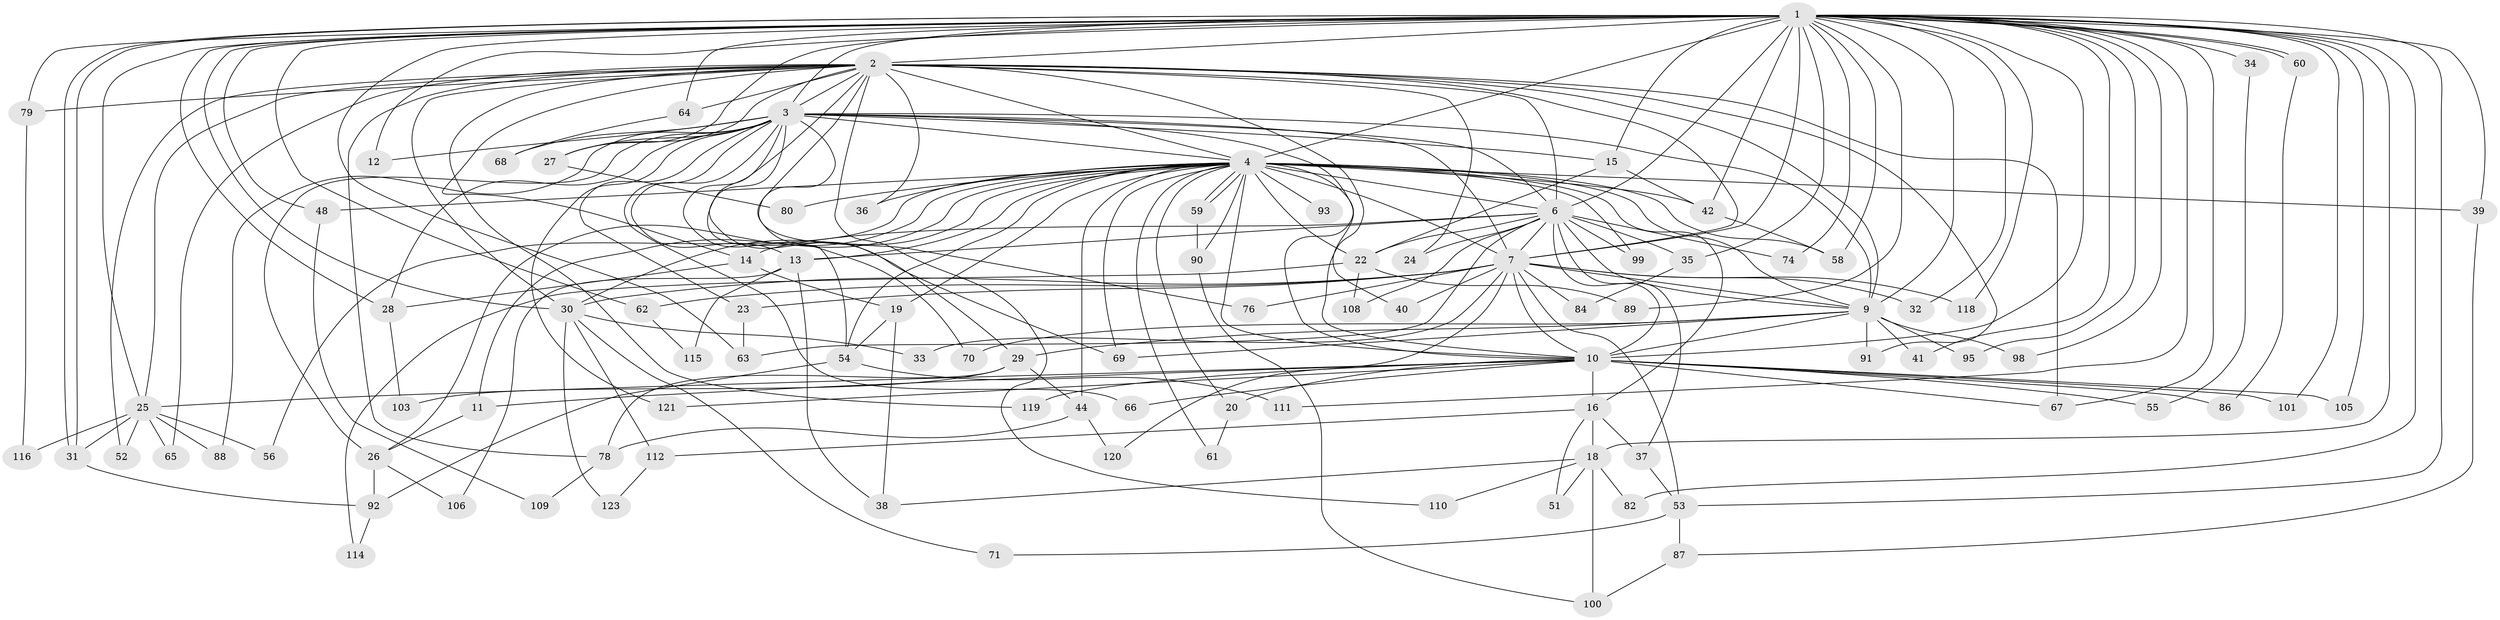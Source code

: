 // original degree distribution, {33: 0.008130081300813009, 27: 0.008130081300813009, 21: 0.008130081300813009, 29: 0.008130081300813009, 20: 0.024390243902439025, 15: 0.008130081300813009, 17: 0.008130081300813009, 22: 0.008130081300813009, 3: 0.23577235772357724, 2: 0.4959349593495935, 4: 0.11382113821138211, 6: 0.008130081300813009, 7: 0.016260162601626018, 5: 0.04065040650406504, 8: 0.008130081300813009}
// Generated by graph-tools (version 1.1) at 2025/11/02/27/25 16:11:02]
// undirected, 96 vertices, 222 edges
graph export_dot {
graph [start="1"]
  node [color=gray90,style=filled];
  1 [super="+5"];
  2 [super="+102"];
  3 [super="+21"];
  4 [super="+8"];
  6 [super="+49"];
  7 [super="+57"];
  9 [super="+17"];
  10 [super="+85"];
  11;
  12;
  13 [super="+94"];
  14;
  15;
  16;
  18 [super="+104"];
  19;
  20;
  22 [super="+47"];
  23;
  24;
  25 [super="+50"];
  26 [super="+81"];
  27 [super="+73"];
  28 [super="+43"];
  29 [super="+75"];
  30 [super="+45"];
  31 [super="+46"];
  32;
  33;
  34;
  35;
  36;
  37 [super="+72"];
  38;
  39;
  40;
  41;
  42 [super="+122"];
  44;
  48;
  51;
  52;
  53;
  54;
  55;
  56;
  58 [super="+107"];
  59;
  60;
  61;
  62;
  63 [super="+97"];
  64;
  65;
  66;
  67 [super="+77"];
  68;
  69 [super="+113"];
  70;
  71;
  74;
  76;
  78 [super="+83"];
  79;
  80;
  82;
  84;
  86;
  87;
  88;
  89;
  90 [super="+117"];
  91;
  92 [super="+96"];
  93;
  95;
  98;
  99;
  100;
  101;
  103;
  105;
  106;
  108;
  109;
  110;
  111;
  112;
  114;
  115;
  116;
  118;
  119;
  120;
  121;
  123;
  1 -- 2 [weight=2];
  1 -- 3 [weight=2];
  1 -- 4 [weight=4];
  1 -- 6 [weight=2];
  1 -- 7 [weight=2];
  1 -- 9 [weight=2];
  1 -- 10 [weight=2];
  1 -- 12;
  1 -- 15;
  1 -- 18;
  1 -- 28;
  1 -- 31;
  1 -- 31;
  1 -- 32;
  1 -- 34 [weight=2];
  1 -- 35;
  1 -- 41;
  1 -- 48;
  1 -- 60;
  1 -- 60;
  1 -- 62;
  1 -- 64;
  1 -- 67;
  1 -- 74;
  1 -- 95;
  1 -- 101;
  1 -- 111;
  1 -- 118;
  1 -- 79;
  1 -- 82;
  1 -- 89;
  1 -- 27;
  1 -- 98;
  1 -- 39;
  1 -- 105;
  1 -- 53;
  1 -- 63;
  1 -- 25;
  1 -- 30;
  1 -- 58;
  1 -- 42;
  2 -- 3;
  2 -- 4 [weight=2];
  2 -- 6;
  2 -- 7;
  2 -- 9;
  2 -- 10;
  2 -- 14;
  2 -- 24;
  2 -- 25;
  2 -- 27;
  2 -- 29 [weight=2];
  2 -- 30;
  2 -- 36;
  2 -- 52;
  2 -- 64;
  2 -- 65;
  2 -- 78;
  2 -- 79;
  2 -- 91;
  2 -- 110;
  2 -- 119;
  2 -- 54;
  2 -- 67;
  3 -- 4 [weight=2];
  3 -- 6;
  3 -- 7;
  3 -- 9 [weight=2];
  3 -- 10;
  3 -- 12;
  3 -- 15;
  3 -- 23;
  3 -- 28;
  3 -- 66;
  3 -- 69;
  3 -- 70;
  3 -- 76;
  3 -- 88;
  3 -- 121;
  3 -- 68;
  3 -- 27;
  3 -- 13;
  3 -- 26;
  4 -- 6 [weight=2];
  4 -- 7 [weight=2];
  4 -- 9 [weight=2];
  4 -- 10 [weight=2];
  4 -- 16;
  4 -- 19;
  4 -- 20;
  4 -- 26;
  4 -- 30;
  4 -- 36;
  4 -- 39;
  4 -- 40;
  4 -- 42;
  4 -- 44;
  4 -- 54;
  4 -- 56;
  4 -- 58;
  4 -- 59;
  4 -- 59;
  4 -- 69;
  4 -- 80;
  4 -- 90;
  4 -- 93 [weight=2];
  4 -- 99;
  4 -- 11;
  4 -- 13;
  4 -- 48;
  4 -- 61;
  4 -- 22;
  6 -- 7;
  6 -- 9;
  6 -- 10 [weight=3];
  6 -- 13;
  6 -- 14;
  6 -- 22;
  6 -- 24;
  6 -- 35;
  6 -- 37;
  6 -- 74;
  6 -- 99;
  6 -- 108;
  6 -- 63;
  7 -- 9;
  7 -- 10;
  7 -- 23;
  7 -- 32;
  7 -- 33;
  7 -- 40;
  7 -- 53;
  7 -- 62;
  7 -- 76;
  7 -- 84;
  7 -- 118;
  7 -- 120;
  7 -- 30;
  9 -- 10;
  9 -- 29;
  9 -- 41;
  9 -- 70;
  9 -- 91;
  9 -- 98;
  9 -- 95;
  9 -- 69;
  10 -- 11;
  10 -- 16;
  10 -- 20;
  10 -- 25;
  10 -- 55;
  10 -- 66;
  10 -- 67;
  10 -- 86;
  10 -- 101;
  10 -- 105;
  10 -- 121;
  10 -- 119;
  11 -- 26;
  13 -- 38;
  13 -- 115;
  13 -- 106;
  14 -- 19;
  14 -- 28;
  15 -- 42;
  15 -- 22;
  16 -- 18;
  16 -- 37;
  16 -- 51;
  16 -- 112;
  18 -- 51;
  18 -- 82;
  18 -- 100;
  18 -- 110;
  18 -- 38;
  19 -- 38;
  19 -- 54;
  20 -- 61;
  22 -- 89;
  22 -- 108;
  22 -- 114;
  23 -- 63;
  25 -- 52;
  25 -- 56;
  25 -- 65;
  25 -- 88;
  25 -- 116;
  25 -- 31;
  26 -- 92;
  26 -- 106;
  27 -- 80;
  28 -- 103;
  29 -- 44;
  29 -- 103;
  29 -- 78;
  30 -- 33;
  30 -- 71;
  30 -- 112;
  30 -- 123;
  31 -- 92;
  34 -- 55;
  35 -- 84;
  37 -- 53;
  39 -- 87;
  42 -- 58;
  44 -- 78;
  44 -- 120;
  48 -- 109;
  53 -- 71;
  53 -- 87;
  54 -- 92;
  54 -- 111;
  59 -- 90;
  60 -- 86;
  62 -- 115;
  64 -- 68;
  78 -- 109;
  79 -- 116;
  87 -- 100;
  90 -- 100;
  92 -- 114;
  112 -- 123;
}
